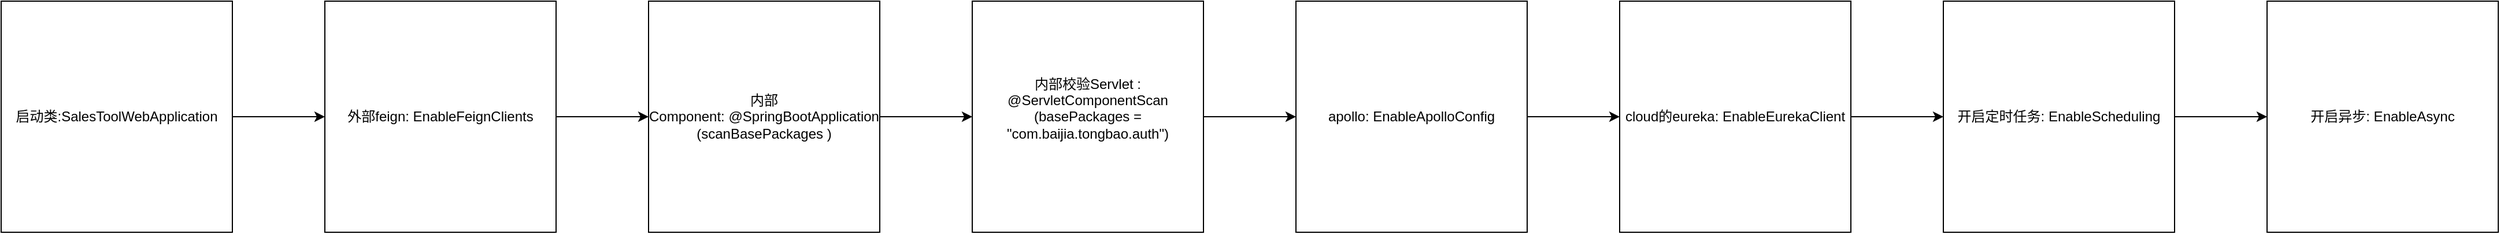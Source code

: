 <mxfile version="22.0.8" type="github">
  <diagram name="第 1 页" id="XwyXtLiTSCjEhpWMpxt5">
    <mxGraphModel dx="906" dy="587" grid="1" gridSize="10" guides="1" tooltips="1" connect="1" arrows="1" fold="1" page="1" pageScale="1" pageWidth="827" pageHeight="1169" math="0" shadow="0">
      <root>
        <mxCell id="0" />
        <mxCell id="1" parent="0" />
        <mxCell id="brs4Lbw3h4MbE__pO9lw-3" value="" style="edgeStyle=orthogonalEdgeStyle;rounded=0;orthogonalLoop=1;jettySize=auto;html=1;" edge="1" parent="1" source="brs4Lbw3h4MbE__pO9lw-1" target="brs4Lbw3h4MbE__pO9lw-2">
          <mxGeometry relative="1" as="geometry" />
        </mxCell>
        <mxCell id="brs4Lbw3h4MbE__pO9lw-1" value="启动类:SalesToolWebApplication" style="whiteSpace=wrap;html=1;aspect=fixed;" vertex="1" parent="1">
          <mxGeometry x="70" y="190" width="200" height="200" as="geometry" />
        </mxCell>
        <mxCell id="brs4Lbw3h4MbE__pO9lw-5" value="" style="edgeStyle=orthogonalEdgeStyle;rounded=0;orthogonalLoop=1;jettySize=auto;html=1;" edge="1" parent="1" source="brs4Lbw3h4MbE__pO9lw-2" target="brs4Lbw3h4MbE__pO9lw-4">
          <mxGeometry relative="1" as="geometry" />
        </mxCell>
        <mxCell id="brs4Lbw3h4MbE__pO9lw-2" value="外部feign:&amp;nbsp;EnableFeignClients" style="whiteSpace=wrap;html=1;aspect=fixed;" vertex="1" parent="1">
          <mxGeometry x="350" y="190" width="200" height="200" as="geometry" />
        </mxCell>
        <mxCell id="brs4Lbw3h4MbE__pO9lw-7" value="" style="edgeStyle=orthogonalEdgeStyle;rounded=0;orthogonalLoop=1;jettySize=auto;html=1;" edge="1" parent="1" source="brs4Lbw3h4MbE__pO9lw-4" target="brs4Lbw3h4MbE__pO9lw-6">
          <mxGeometry relative="1" as="geometry" />
        </mxCell>
        <mxCell id="brs4Lbw3h4MbE__pO9lw-4" value="内部Component:&amp;nbsp;@SpringBootApplication&lt;br&gt;(scanBasePackages )" style="whiteSpace=wrap;html=1;aspect=fixed;" vertex="1" parent="1">
          <mxGeometry x="630" y="190" width="200" height="200" as="geometry" />
        </mxCell>
        <mxCell id="brs4Lbw3h4MbE__pO9lw-9" value="" style="edgeStyle=orthogonalEdgeStyle;rounded=0;orthogonalLoop=1;jettySize=auto;html=1;" edge="1" parent="1" source="brs4Lbw3h4MbE__pO9lw-6" target="brs4Lbw3h4MbE__pO9lw-8">
          <mxGeometry relative="1" as="geometry" />
        </mxCell>
        <mxCell id="brs4Lbw3h4MbE__pO9lw-6" value="内部校验Servlet :&lt;br&gt;&lt;div&gt;@ServletComponentScan&lt;/div&gt;&lt;div&gt;(basePackages = &quot;com.baijia.tongbao.auth&quot;)&lt;/div&gt;&lt;div&gt;&lt;br&gt;&lt;/div&gt;" style="whiteSpace=wrap;html=1;aspect=fixed;" vertex="1" parent="1">
          <mxGeometry x="910" y="190" width="200" height="200" as="geometry" />
        </mxCell>
        <mxCell id="brs4Lbw3h4MbE__pO9lw-11" value="" style="edgeStyle=orthogonalEdgeStyle;rounded=0;orthogonalLoop=1;jettySize=auto;html=1;" edge="1" parent="1" source="brs4Lbw3h4MbE__pO9lw-8" target="brs4Lbw3h4MbE__pO9lw-10">
          <mxGeometry relative="1" as="geometry" />
        </mxCell>
        <mxCell id="brs4Lbw3h4MbE__pO9lw-8" value="apollo:&amp;nbsp;EnableApolloConfig" style="whiteSpace=wrap;html=1;aspect=fixed;" vertex="1" parent="1">
          <mxGeometry x="1190" y="190" width="200" height="200" as="geometry" />
        </mxCell>
        <mxCell id="brs4Lbw3h4MbE__pO9lw-13" value="" style="edgeStyle=orthogonalEdgeStyle;rounded=0;orthogonalLoop=1;jettySize=auto;html=1;" edge="1" parent="1" source="brs4Lbw3h4MbE__pO9lw-10" target="brs4Lbw3h4MbE__pO9lw-12">
          <mxGeometry relative="1" as="geometry" />
        </mxCell>
        <mxCell id="brs4Lbw3h4MbE__pO9lw-10" value="cloud的eureka:&amp;nbsp;EnableEurekaClient" style="whiteSpace=wrap;html=1;aspect=fixed;" vertex="1" parent="1">
          <mxGeometry x="1470" y="190" width="200" height="200" as="geometry" />
        </mxCell>
        <mxCell id="brs4Lbw3h4MbE__pO9lw-15" value="" style="edgeStyle=orthogonalEdgeStyle;rounded=0;orthogonalLoop=1;jettySize=auto;html=1;" edge="1" parent="1" source="brs4Lbw3h4MbE__pO9lw-12" target="brs4Lbw3h4MbE__pO9lw-14">
          <mxGeometry relative="1" as="geometry" />
        </mxCell>
        <mxCell id="brs4Lbw3h4MbE__pO9lw-12" value="开启定时任务:&amp;nbsp;EnableScheduling" style="whiteSpace=wrap;html=1;aspect=fixed;" vertex="1" parent="1">
          <mxGeometry x="1750" y="190" width="200" height="200" as="geometry" />
        </mxCell>
        <mxCell id="brs4Lbw3h4MbE__pO9lw-14" value="开启异步:&amp;nbsp;EnableAsync" style="whiteSpace=wrap;html=1;aspect=fixed;" vertex="1" parent="1">
          <mxGeometry x="2030" y="190" width="200" height="200" as="geometry" />
        </mxCell>
      </root>
    </mxGraphModel>
  </diagram>
</mxfile>
